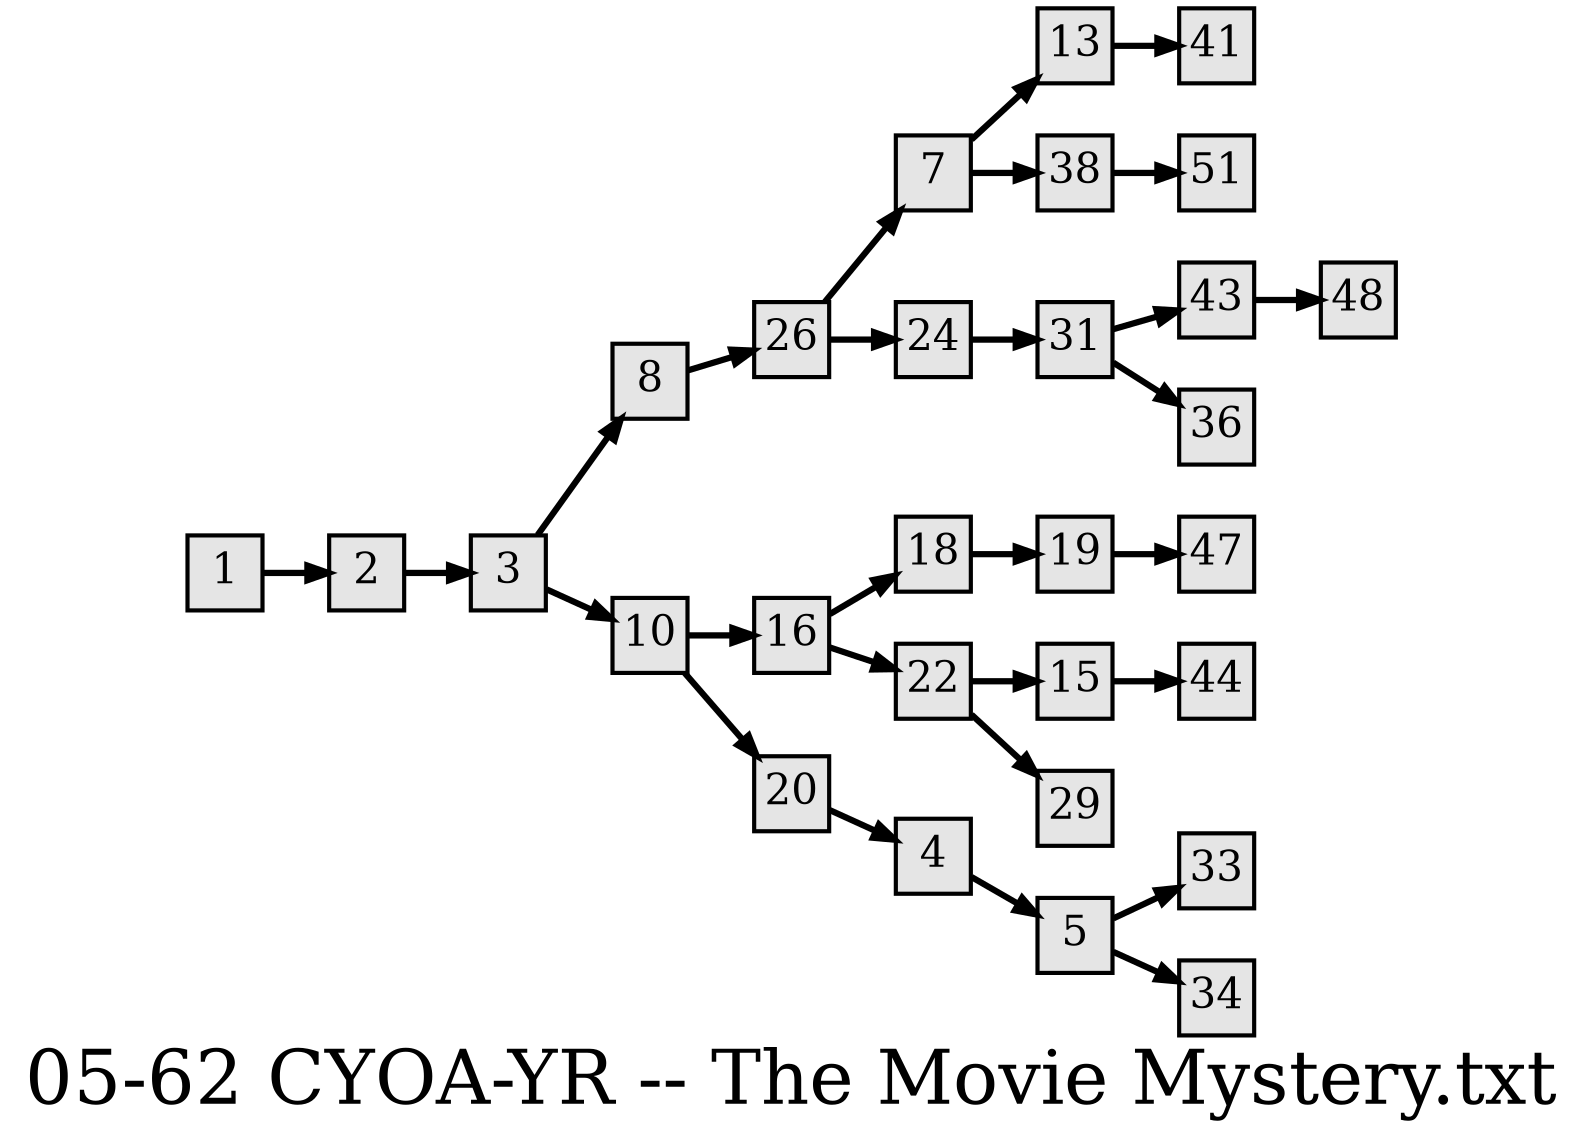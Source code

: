 digraph g{
  graph [ label="05-62 CYOA-YR -- The Movie Mystery.txt" rankdir=LR, ordering=out, fontsize=36, nodesep="0.35", ranksep="0.45"];
  node  [shape=rect, penwidth=2, fontsize=20, style=filled, fillcolor=grey90, margin="0,0", labelfloat=true, regular=true, fixedsize=true];
  edge  [labelfloat=true, penwidth=3, fontsize=12];

  1 -> 2;
  2 -> 3;
  3 -> 8;
  3 -> 10;
  4 -> 5;
  5 -> 33;
  5 -> 34;
  7 -> 13;
  7 -> 38;
  8 -> 26;
  10 -> 16;
  10 -> 20;
  13 -> 41;
  15 -> 44;
  16 -> 18;
  16 -> 22;
  18 -> 19;
  19 -> 47;
  20 -> 4;
  22 -> 15;
  22 -> 29;
  24 -> 31;
  26 -> 7;
  26 -> 24;
  31 -> 43;
  31 -> 36;
  38 -> 51;
  43 -> 48;
}

